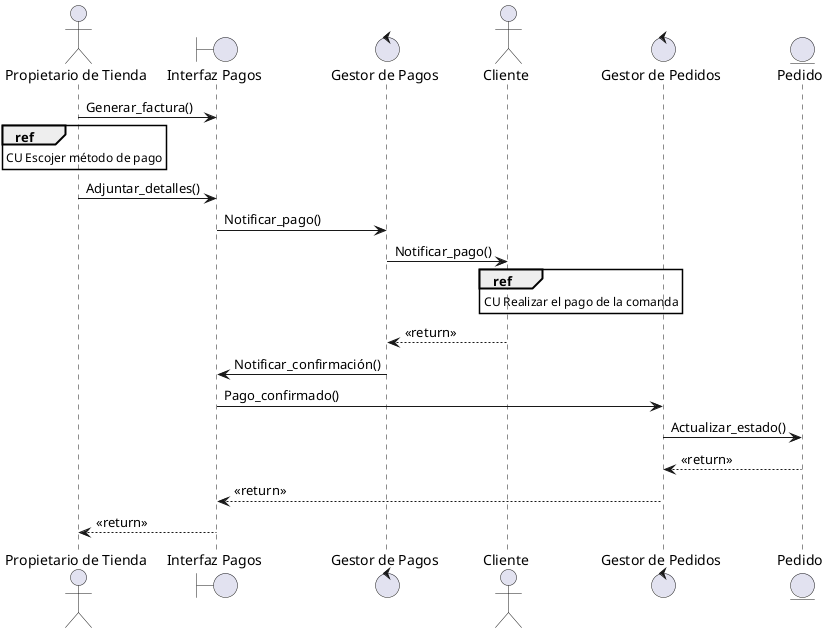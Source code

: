 @startuml
actor "Propietario de Tienda"
boundary "Interfaz Pagos"
control "Gestor de Pagos"
actor Cliente
control "Gestor de Pedidos"
entity Pedido

"Propietario de Tienda" -> "Interfaz Pagos": Generar_factura()
ref over "Propietario de Tienda": CU Escojer método de pago
"Propietario de Tienda" -> "Interfaz Pagos": Adjuntar_detalles()
"Interfaz Pagos" -> "Gestor de Pagos": Notificar_pago()
"Gestor de Pagos" -> Cliente: Notificar_pago()
ref over Cliente: CU Realizar el pago de la comanda
Cliente --> "Gestor de Pagos": <<return>>
"Gestor de Pagos" -> "Interfaz Pagos": Notificar_confirmación()
"Interfaz Pagos" -> "Gestor de Pedidos": Pago_confirmado()
"Gestor de Pedidos" -> Pedido: Actualizar_estado()
Pedido --> "Gestor de Pedidos": <<return>>
"Gestor de Pedidos" --> "Interfaz Pagos": <<return>>
"Interfaz Pagos" --> "Propietario de Tienda": <<return>>
@enduml